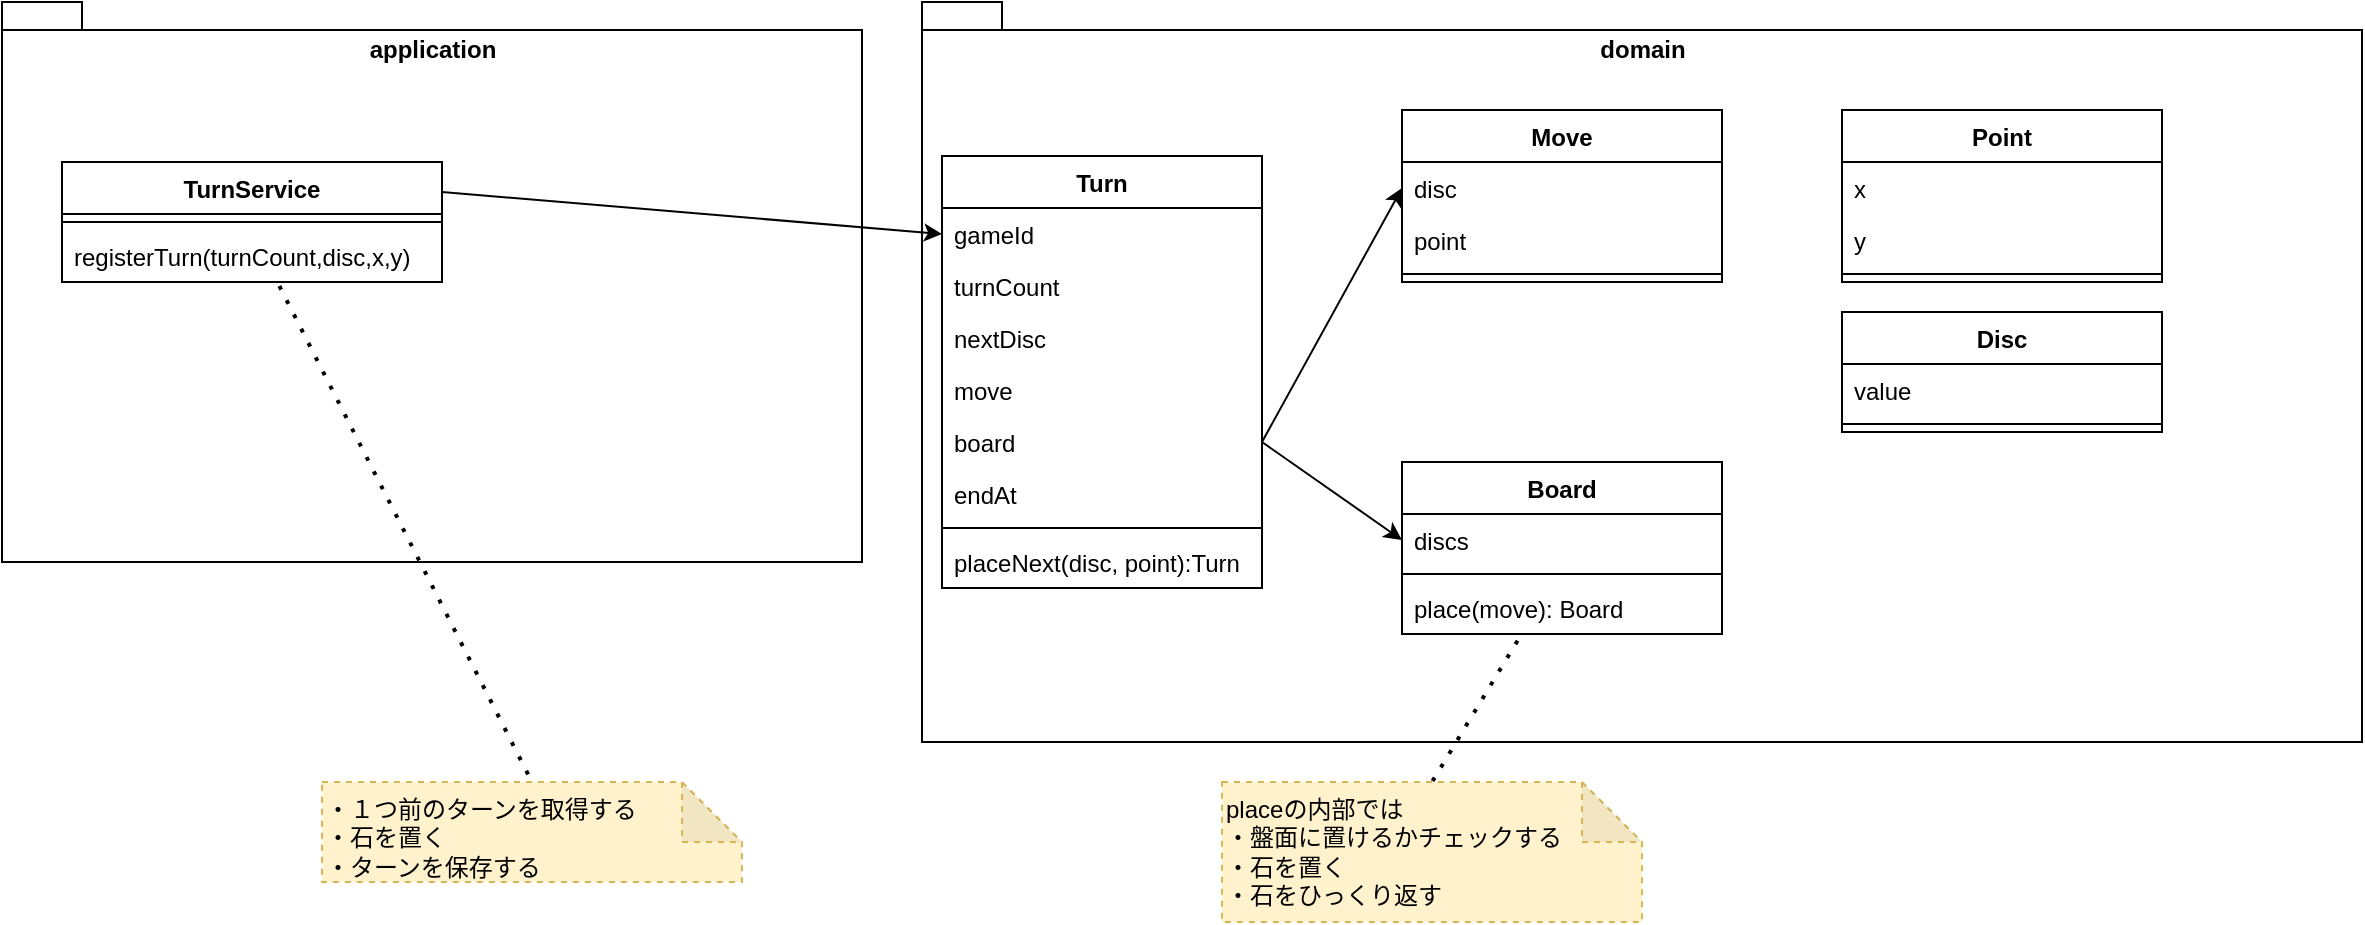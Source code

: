 <mxfile>
    <diagram id="-M4hTMQMJE4ycd7YnRmt" name="ページ1">
        <mxGraphModel dx="1010" dy="568" grid="1" gridSize="10" guides="1" tooltips="1" connect="1" arrows="1" fold="1" page="1" pageScale="1" pageWidth="2339" pageHeight="3300" math="0" shadow="0">
            <root>
                <mxCell id="0"/>
                <mxCell id="1" parent="0"/>
                <mxCell id="39" value="application" style="shape=folder;fontStyle=1;spacingTop=10;tabWidth=40;tabHeight=14;tabPosition=left;html=1;fillColor=none;verticalAlign=top;" vertex="1" parent="1">
                    <mxGeometry x="120" y="110" width="430" height="280" as="geometry"/>
                </mxCell>
                <mxCell id="32" value="domain" style="shape=folder;fontStyle=1;spacingTop=10;tabWidth=40;tabHeight=14;tabPosition=left;html=1;fillColor=none;verticalAlign=top;" vertex="1" parent="1">
                    <mxGeometry x="580" y="110" width="720" height="370" as="geometry"/>
                </mxCell>
                <mxCell id="2" value="Turn" style="swimlane;fontStyle=1;align=center;verticalAlign=top;childLayout=stackLayout;horizontal=1;startSize=26;horizontalStack=0;resizeParent=1;resizeParentMax=0;resizeLast=0;collapsible=1;marginBottom=0;" vertex="1" parent="1">
                    <mxGeometry x="590" y="187" width="160" height="216" as="geometry"/>
                </mxCell>
                <mxCell id="3" value="gameId" style="text;strokeColor=none;fillColor=none;align=left;verticalAlign=top;spacingLeft=4;spacingRight=4;overflow=hidden;rotatable=0;points=[[0,0.5],[1,0.5]];portConstraint=eastwest;" vertex="1" parent="2">
                    <mxGeometry y="26" width="160" height="26" as="geometry"/>
                </mxCell>
                <mxCell id="6" value="turnCount" style="text;strokeColor=none;fillColor=none;align=left;verticalAlign=top;spacingLeft=4;spacingRight=4;overflow=hidden;rotatable=0;points=[[0,0.5],[1,0.5]];portConstraint=eastwest;" vertex="1" parent="2">
                    <mxGeometry y="52" width="160" height="26" as="geometry"/>
                </mxCell>
                <mxCell id="7" value="nextDisc" style="text;strokeColor=none;fillColor=none;align=left;verticalAlign=top;spacingLeft=4;spacingRight=4;overflow=hidden;rotatable=0;points=[[0,0.5],[1,0.5]];portConstraint=eastwest;" vertex="1" parent="2">
                    <mxGeometry y="78" width="160" height="26" as="geometry"/>
                </mxCell>
                <mxCell id="8" value="move" style="text;strokeColor=none;fillColor=none;align=left;verticalAlign=top;spacingLeft=4;spacingRight=4;overflow=hidden;rotatable=0;points=[[0,0.5],[1,0.5]];portConstraint=eastwest;" vertex="1" parent="2">
                    <mxGeometry y="104" width="160" height="26" as="geometry"/>
                </mxCell>
                <mxCell id="9" value="board" style="text;strokeColor=none;fillColor=none;align=left;verticalAlign=top;spacingLeft=4;spacingRight=4;overflow=hidden;rotatable=0;points=[[0,0.5],[1,0.5]];portConstraint=eastwest;" vertex="1" parent="2">
                    <mxGeometry y="130" width="160" height="26" as="geometry"/>
                </mxCell>
                <mxCell id="10" value="endAt" style="text;strokeColor=none;fillColor=none;align=left;verticalAlign=top;spacingLeft=4;spacingRight=4;overflow=hidden;rotatable=0;points=[[0,0.5],[1,0.5]];portConstraint=eastwest;" vertex="1" parent="2">
                    <mxGeometry y="156" width="160" height="26" as="geometry"/>
                </mxCell>
                <mxCell id="4" value="" style="line;strokeWidth=1;fillColor=none;align=left;verticalAlign=middle;spacingTop=-1;spacingLeft=3;spacingRight=3;rotatable=0;labelPosition=right;points=[];portConstraint=eastwest;strokeColor=inherit;" vertex="1" parent="2">
                    <mxGeometry y="182" width="160" height="8" as="geometry"/>
                </mxCell>
                <mxCell id="55" value="placeNext(disc, point):Turn" style="text;strokeColor=none;fillColor=none;align=left;verticalAlign=top;spacingLeft=4;spacingRight=4;overflow=hidden;rotatable=0;points=[[0,0.5],[1,0.5]];portConstraint=eastwest;" vertex="1" parent="2">
                    <mxGeometry y="190" width="160" height="26" as="geometry"/>
                </mxCell>
                <mxCell id="11" value="Move" style="swimlane;fontStyle=1;align=center;verticalAlign=top;childLayout=stackLayout;horizontal=1;startSize=26;horizontalStack=0;resizeParent=1;resizeParentMax=0;resizeLast=0;collapsible=1;marginBottom=0;" vertex="1" parent="1">
                    <mxGeometry x="820" y="164" width="160" height="86" as="geometry"/>
                </mxCell>
                <mxCell id="12" value="disc" style="text;strokeColor=none;fillColor=none;align=left;verticalAlign=top;spacingLeft=4;spacingRight=4;overflow=hidden;rotatable=0;points=[[0,0.5],[1,0.5]];portConstraint=eastwest;" vertex="1" parent="11">
                    <mxGeometry y="26" width="160" height="26" as="geometry"/>
                </mxCell>
                <mxCell id="13" value="point" style="text;strokeColor=none;fillColor=none;align=left;verticalAlign=top;spacingLeft=4;spacingRight=4;overflow=hidden;rotatable=0;points=[[0,0.5],[1,0.5]];portConstraint=eastwest;" vertex="1" parent="11">
                    <mxGeometry y="52" width="160" height="26" as="geometry"/>
                </mxCell>
                <mxCell id="18" value="" style="line;strokeWidth=1;fillColor=none;align=left;verticalAlign=middle;spacingTop=-1;spacingLeft=3;spacingRight=3;rotatable=0;labelPosition=right;points=[];portConstraint=eastwest;strokeColor=inherit;" vertex="1" parent="11">
                    <mxGeometry y="78" width="160" height="8" as="geometry"/>
                </mxCell>
                <mxCell id="19" value="Board" style="swimlane;fontStyle=1;align=center;verticalAlign=top;childLayout=stackLayout;horizontal=1;startSize=26;horizontalStack=0;resizeParent=1;resizeParentMax=0;resizeLast=0;collapsible=1;marginBottom=0;" vertex="1" parent="1">
                    <mxGeometry x="820" y="340" width="160" height="86" as="geometry"/>
                </mxCell>
                <mxCell id="20" value="discs" style="text;strokeColor=none;fillColor=none;align=left;verticalAlign=top;spacingLeft=4;spacingRight=4;overflow=hidden;rotatable=0;points=[[0,0.5],[1,0.5]];portConstraint=eastwest;" vertex="1" parent="19">
                    <mxGeometry y="26" width="160" height="26" as="geometry"/>
                </mxCell>
                <mxCell id="23" value="" style="line;strokeWidth=1;fillColor=none;align=left;verticalAlign=middle;spacingTop=-1;spacingLeft=3;spacingRight=3;rotatable=0;labelPosition=right;points=[];portConstraint=eastwest;strokeColor=inherit;" vertex="1" parent="19">
                    <mxGeometry y="52" width="160" height="8" as="geometry"/>
                </mxCell>
                <mxCell id="56" value="place(move): Board" style="text;strokeColor=none;fillColor=none;align=left;verticalAlign=top;spacingLeft=4;spacingRight=4;overflow=hidden;rotatable=0;points=[[0,0.5],[1,0.5]];portConstraint=eastwest;" vertex="1" parent="19">
                    <mxGeometry y="60" width="160" height="26" as="geometry"/>
                </mxCell>
                <mxCell id="24" value="Disc" style="swimlane;fontStyle=1;align=center;verticalAlign=top;childLayout=stackLayout;horizontal=1;startSize=26;horizontalStack=0;resizeParent=1;resizeParentMax=0;resizeLast=0;collapsible=1;marginBottom=0;" vertex="1" parent="1">
                    <mxGeometry x="1040" y="265" width="160" height="60" as="geometry"/>
                </mxCell>
                <mxCell id="25" value="value" style="text;strokeColor=none;fillColor=none;align=left;verticalAlign=top;spacingLeft=4;spacingRight=4;overflow=hidden;rotatable=0;points=[[0,0.5],[1,0.5]];portConstraint=eastwest;" vertex="1" parent="24">
                    <mxGeometry y="26" width="160" height="26" as="geometry"/>
                </mxCell>
                <mxCell id="26" value="" style="line;strokeWidth=1;fillColor=none;align=left;verticalAlign=middle;spacingTop=-1;spacingLeft=3;spacingRight=3;rotatable=0;labelPosition=right;points=[];portConstraint=eastwest;strokeColor=inherit;" vertex="1" parent="24">
                    <mxGeometry y="52" width="160" height="8" as="geometry"/>
                </mxCell>
                <mxCell id="27" value="Point" style="swimlane;fontStyle=1;align=center;verticalAlign=top;childLayout=stackLayout;horizontal=1;startSize=26;horizontalStack=0;resizeParent=1;resizeParentMax=0;resizeLast=0;collapsible=1;marginBottom=0;" vertex="1" parent="1">
                    <mxGeometry x="1040" y="164" width="160" height="86" as="geometry"/>
                </mxCell>
                <mxCell id="29" value="x" style="text;strokeColor=none;fillColor=none;align=left;verticalAlign=top;spacingLeft=4;spacingRight=4;overflow=hidden;rotatable=0;points=[[0,0.5],[1,0.5]];portConstraint=eastwest;" vertex="1" parent="27">
                    <mxGeometry y="26" width="160" height="26" as="geometry"/>
                </mxCell>
                <mxCell id="30" value="y" style="text;strokeColor=none;fillColor=none;align=left;verticalAlign=top;spacingLeft=4;spacingRight=4;overflow=hidden;rotatable=0;points=[[0,0.5],[1,0.5]];portConstraint=eastwest;" vertex="1" parent="27">
                    <mxGeometry y="52" width="160" height="26" as="geometry"/>
                </mxCell>
                <mxCell id="31" value="" style="line;strokeWidth=1;fillColor=none;align=left;verticalAlign=middle;spacingTop=-1;spacingLeft=3;spacingRight=3;rotatable=0;labelPosition=right;points=[];portConstraint=eastwest;strokeColor=inherit;" vertex="1" parent="27">
                    <mxGeometry y="78" width="160" height="8" as="geometry"/>
                </mxCell>
                <mxCell id="40" value="TurnService" style="swimlane;fontStyle=1;align=center;verticalAlign=top;childLayout=stackLayout;horizontal=1;startSize=26;horizontalStack=0;resizeParent=1;resizeParentMax=0;resizeLast=0;collapsible=1;marginBottom=0;fillColor=none;" vertex="1" parent="1">
                    <mxGeometry x="150" y="190" width="190" height="60" as="geometry"/>
                </mxCell>
                <mxCell id="42" value="" style="line;strokeWidth=1;fillColor=none;align=left;verticalAlign=middle;spacingTop=-1;spacingLeft=3;spacingRight=3;rotatable=0;labelPosition=right;points=[];portConstraint=eastwest;strokeColor=inherit;" vertex="1" parent="40">
                    <mxGeometry y="26" width="190" height="8" as="geometry"/>
                </mxCell>
                <mxCell id="43" value="registerTurn(turnCount,disc,x,y)" style="text;strokeColor=none;fillColor=none;align=left;verticalAlign=top;spacingLeft=4;spacingRight=4;overflow=hidden;rotatable=0;points=[[0,0.5],[1,0.5]];portConstraint=eastwest;" vertex="1" parent="40">
                    <mxGeometry y="34" width="190" height="26" as="geometry"/>
                </mxCell>
                <mxCell id="45" value="&lt;span style=&quot;&quot;&gt;・１つ前のターンを取得する&lt;/span&gt;&lt;br style=&quot;border-color: var(--border-color);&quot;&gt;&lt;span style=&quot;&quot;&gt;・石を置く&lt;/span&gt;&lt;br style=&quot;border-color: var(--border-color);&quot;&gt;&lt;span style=&quot;&quot;&gt;・ターンを保存する&lt;/span&gt;" style="shape=note;whiteSpace=wrap;html=1;backgroundOutline=1;darkOpacity=0.05;fillColor=#fff2cc;align=left;verticalAlign=top;strokeColor=#d6b656;dashed=1;" vertex="1" parent="1">
                    <mxGeometry x="280" y="500" width="210" height="50" as="geometry"/>
                </mxCell>
                <mxCell id="46" value="" style="endArrow=none;dashed=1;html=1;dashPattern=1 3;strokeWidth=2;entryX=0.5;entryY=0;entryDx=0;entryDy=0;entryPerimeter=0;exitX=0.572;exitY=1.077;exitDx=0;exitDy=0;exitPerimeter=0;" edge="1" parent="1" source="43" target="45">
                    <mxGeometry width="50" height="50" relative="1" as="geometry">
                        <mxPoint x="340" y="260" as="sourcePoint"/>
                        <mxPoint x="390" y="210" as="targetPoint"/>
                    </mxGeometry>
                </mxCell>
                <mxCell id="57" value="" style="endArrow=classic;html=1;exitX=1;exitY=0.5;exitDx=0;exitDy=0;entryX=0;entryY=0.5;entryDx=0;entryDy=0;" edge="1" parent="1" source="9" target="12">
                    <mxGeometry width="50" height="50" relative="1" as="geometry">
                        <mxPoint x="510" y="350" as="sourcePoint"/>
                        <mxPoint x="560" y="300" as="targetPoint"/>
                    </mxGeometry>
                </mxCell>
                <mxCell id="58" value="" style="endArrow=classic;html=1;exitX=1;exitY=0.5;exitDx=0;exitDy=0;entryX=0;entryY=0.5;entryDx=0;entryDy=0;" edge="1" parent="1" source="9" target="20">
                    <mxGeometry width="50" height="50" relative="1" as="geometry">
                        <mxPoint x="760" y="340.0" as="sourcePoint"/>
                        <mxPoint x="830.0" y="213" as="targetPoint"/>
                    </mxGeometry>
                </mxCell>
                <mxCell id="59" value="placeの内部では&lt;br&gt;・盤面に置けるかチェックする&lt;br&gt;・石を置く&lt;br&gt;・石をひっくり返す" style="shape=note;whiteSpace=wrap;html=1;backgroundOutline=1;darkOpacity=0.05;fillColor=#fff2cc;align=left;verticalAlign=top;strokeColor=#d6b656;dashed=1;" vertex="1" parent="1">
                    <mxGeometry x="730" y="500" width="210" height="70" as="geometry"/>
                </mxCell>
                <mxCell id="60" value="" style="endArrow=none;dashed=1;html=1;dashPattern=1 3;strokeWidth=2;entryX=0.5;entryY=0;entryDx=0;entryDy=0;entryPerimeter=0;exitX=0.361;exitY=1.13;exitDx=0;exitDy=0;exitPerimeter=0;" edge="1" parent="1" source="56" target="59">
                    <mxGeometry width="50" height="50" relative="1" as="geometry">
                        <mxPoint x="268.68" y="262.002" as="sourcePoint"/>
                        <mxPoint x="395" y="510" as="targetPoint"/>
                    </mxGeometry>
                </mxCell>
                <mxCell id="61" value="" style="endArrow=classic;html=1;exitX=1;exitY=0.25;exitDx=0;exitDy=0;entryX=0;entryY=0.5;entryDx=0;entryDy=0;" edge="1" parent="1" source="40" target="3">
                    <mxGeometry width="50" height="50" relative="1" as="geometry">
                        <mxPoint x="760" y="340.0" as="sourcePoint"/>
                        <mxPoint x="830.0" y="213" as="targetPoint"/>
                    </mxGeometry>
                </mxCell>
            </root>
        </mxGraphModel>
    </diagram>
</mxfile>